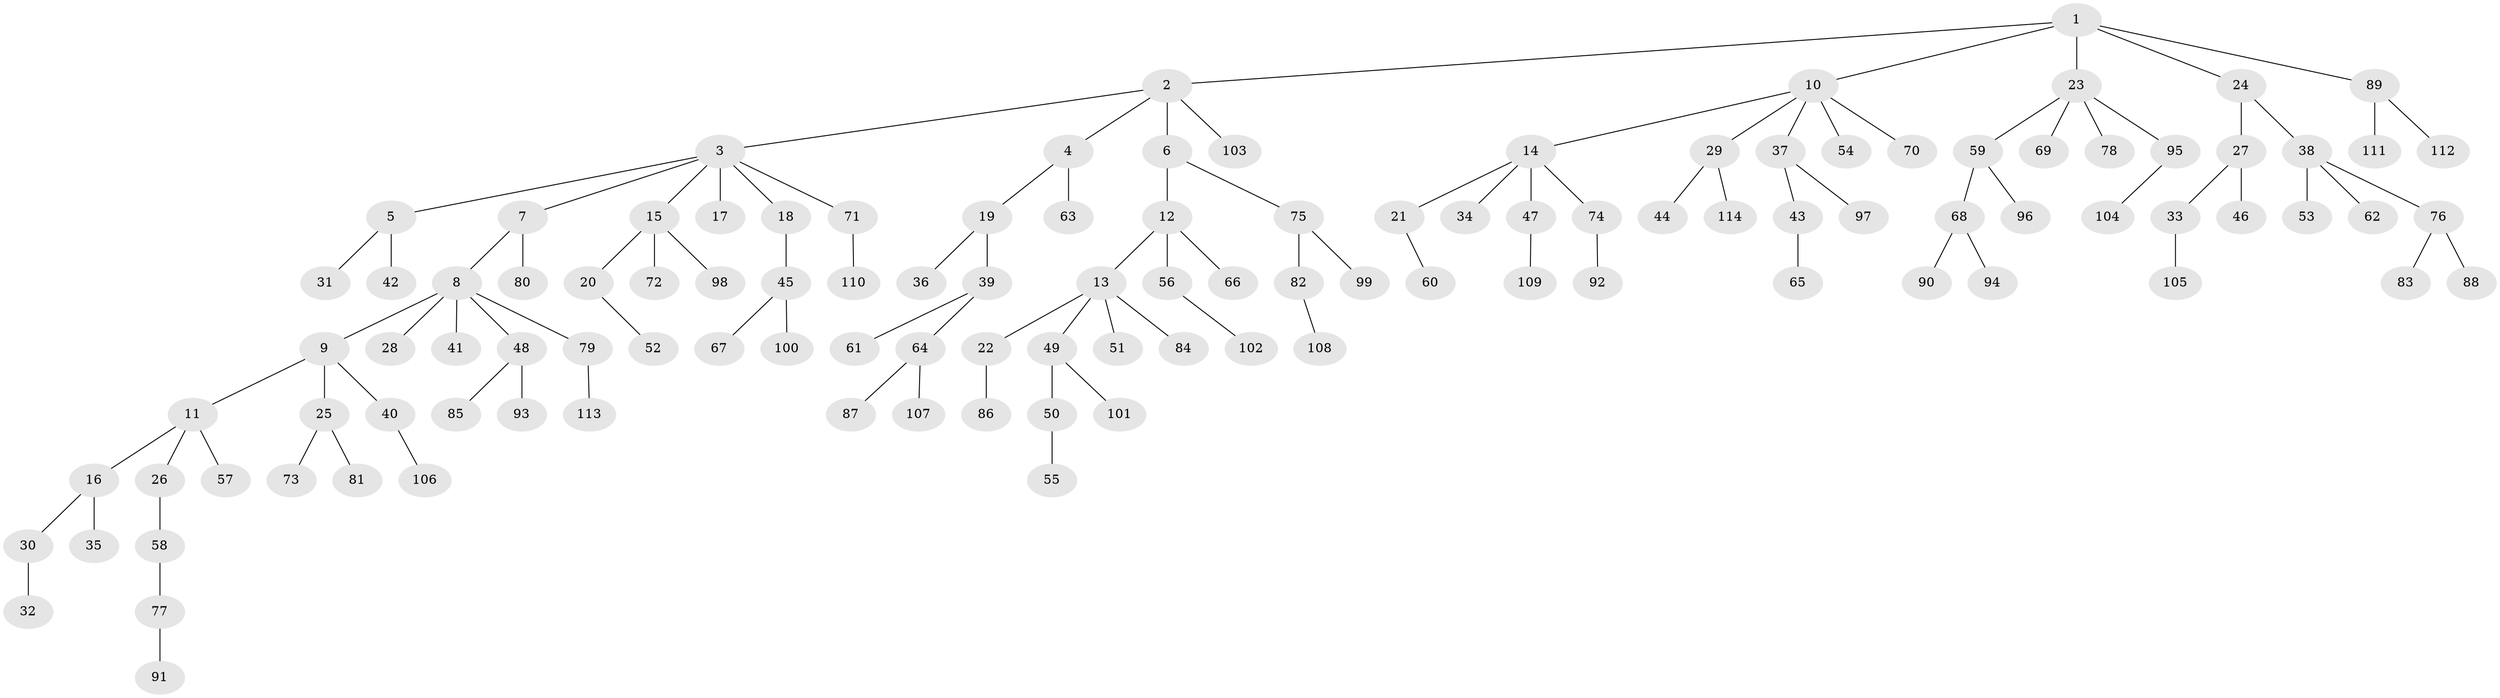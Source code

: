 // coarse degree distribution, {9: 0.012658227848101266, 6: 0.0379746835443038, 8: 0.012658227848101266, 3: 0.06329113924050633, 2: 0.1518987341772152, 5: 0.05063291139240506, 4: 0.0379746835443038, 1: 0.6329113924050633}
// Generated by graph-tools (version 1.1) at 2025/42/03/06/25 10:42:05]
// undirected, 114 vertices, 113 edges
graph export_dot {
graph [start="1"]
  node [color=gray90,style=filled];
  1;
  2;
  3;
  4;
  5;
  6;
  7;
  8;
  9;
  10;
  11;
  12;
  13;
  14;
  15;
  16;
  17;
  18;
  19;
  20;
  21;
  22;
  23;
  24;
  25;
  26;
  27;
  28;
  29;
  30;
  31;
  32;
  33;
  34;
  35;
  36;
  37;
  38;
  39;
  40;
  41;
  42;
  43;
  44;
  45;
  46;
  47;
  48;
  49;
  50;
  51;
  52;
  53;
  54;
  55;
  56;
  57;
  58;
  59;
  60;
  61;
  62;
  63;
  64;
  65;
  66;
  67;
  68;
  69;
  70;
  71;
  72;
  73;
  74;
  75;
  76;
  77;
  78;
  79;
  80;
  81;
  82;
  83;
  84;
  85;
  86;
  87;
  88;
  89;
  90;
  91;
  92;
  93;
  94;
  95;
  96;
  97;
  98;
  99;
  100;
  101;
  102;
  103;
  104;
  105;
  106;
  107;
  108;
  109;
  110;
  111;
  112;
  113;
  114;
  1 -- 2;
  1 -- 10;
  1 -- 23;
  1 -- 24;
  1 -- 89;
  2 -- 3;
  2 -- 4;
  2 -- 6;
  2 -- 103;
  3 -- 5;
  3 -- 7;
  3 -- 15;
  3 -- 17;
  3 -- 18;
  3 -- 71;
  4 -- 19;
  4 -- 63;
  5 -- 31;
  5 -- 42;
  6 -- 12;
  6 -- 75;
  7 -- 8;
  7 -- 80;
  8 -- 9;
  8 -- 28;
  8 -- 41;
  8 -- 48;
  8 -- 79;
  9 -- 11;
  9 -- 25;
  9 -- 40;
  10 -- 14;
  10 -- 29;
  10 -- 37;
  10 -- 54;
  10 -- 70;
  11 -- 16;
  11 -- 26;
  11 -- 57;
  12 -- 13;
  12 -- 56;
  12 -- 66;
  13 -- 22;
  13 -- 49;
  13 -- 51;
  13 -- 84;
  14 -- 21;
  14 -- 34;
  14 -- 47;
  14 -- 74;
  15 -- 20;
  15 -- 72;
  15 -- 98;
  16 -- 30;
  16 -- 35;
  18 -- 45;
  19 -- 36;
  19 -- 39;
  20 -- 52;
  21 -- 60;
  22 -- 86;
  23 -- 59;
  23 -- 69;
  23 -- 78;
  23 -- 95;
  24 -- 27;
  24 -- 38;
  25 -- 73;
  25 -- 81;
  26 -- 58;
  27 -- 33;
  27 -- 46;
  29 -- 44;
  29 -- 114;
  30 -- 32;
  33 -- 105;
  37 -- 43;
  37 -- 97;
  38 -- 53;
  38 -- 62;
  38 -- 76;
  39 -- 61;
  39 -- 64;
  40 -- 106;
  43 -- 65;
  45 -- 67;
  45 -- 100;
  47 -- 109;
  48 -- 85;
  48 -- 93;
  49 -- 50;
  49 -- 101;
  50 -- 55;
  56 -- 102;
  58 -- 77;
  59 -- 68;
  59 -- 96;
  64 -- 87;
  64 -- 107;
  68 -- 90;
  68 -- 94;
  71 -- 110;
  74 -- 92;
  75 -- 82;
  75 -- 99;
  76 -- 83;
  76 -- 88;
  77 -- 91;
  79 -- 113;
  82 -- 108;
  89 -- 111;
  89 -- 112;
  95 -- 104;
}
